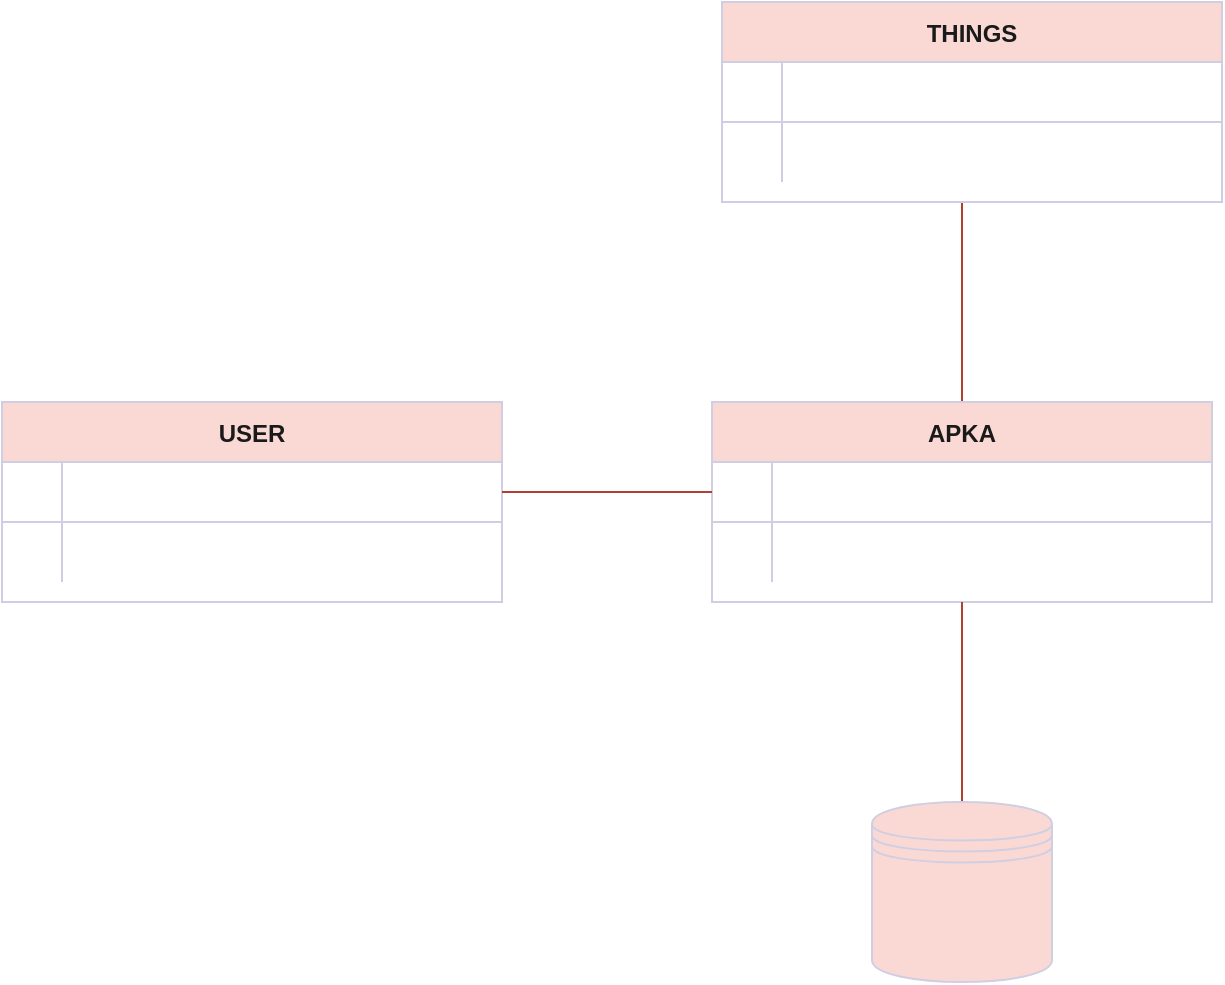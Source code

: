 <mxfile version="15.8.8" type="device"><diagram id="R2lEEEUBdFMjLlhIrx00" name="Page-1"><mxGraphModel dx="1422" dy="796" grid="1" gridSize="10" guides="1" tooltips="1" connect="1" arrows="1" fold="1" page="1" pageScale="1" pageWidth="850" pageHeight="1100" math="0" shadow="0" extFonts="Permanent Marker^https://fonts.googleapis.com/css?family=Permanent+Marker"><root><mxCell id="0"/><mxCell id="1" parent="0"/><mxCell id="KxV1_fATKzHE3gA73Ww6-19" style="edgeStyle=orthogonalEdgeStyle;curved=0;rounded=1;sketch=0;orthogonalLoop=1;jettySize=auto;html=1;fontColor=#1A1A1A;strokeColor=#ae4132;endArrow=none;endFill=0;fillColor=#fad9d5;" edge="1" parent="1" source="C-vyLk0tnHw3VtMMgP7b-23"><mxGeometry relative="1" as="geometry"><mxPoint x="550" y="220" as="targetPoint"/></mxGeometry></mxCell><mxCell id="C-vyLk0tnHw3VtMMgP7b-23" value="APKA" style="shape=table;startSize=30;container=1;collapsible=1;childLayout=tableLayout;fixedRows=1;rowLines=0;fontStyle=1;align=center;resizeLast=1;fillColor=#FAD9D5;strokeColor=#D0CEE2;fontColor=#1A1A1A;" parent="1" vertex="1"><mxGeometry x="425" y="320" width="250" height="100" as="geometry"/></mxCell><mxCell id="C-vyLk0tnHw3VtMMgP7b-24" value="" style="shape=partialRectangle;collapsible=0;dropTarget=0;pointerEvents=0;fillColor=none;points=[[0,0.5],[1,0.5]];portConstraint=eastwest;top=0;left=0;right=0;bottom=1;strokeColor=#D0CEE2;fontColor=#1A1A1A;" parent="C-vyLk0tnHw3VtMMgP7b-23" vertex="1"><mxGeometry y="30" width="250" height="30" as="geometry"/></mxCell><mxCell id="C-vyLk0tnHw3VtMMgP7b-25" value="" style="shape=partialRectangle;overflow=hidden;connectable=0;fillColor=none;top=0;left=0;bottom=0;right=0;fontStyle=1;strokeColor=#D0CEE2;fontColor=#1A1A1A;" parent="C-vyLk0tnHw3VtMMgP7b-24" vertex="1"><mxGeometry width="30" height="30" as="geometry"><mxRectangle width="30" height="30" as="alternateBounds"/></mxGeometry></mxCell><mxCell id="C-vyLk0tnHw3VtMMgP7b-26" value="" style="shape=partialRectangle;overflow=hidden;connectable=0;fillColor=none;top=0;left=0;bottom=0;right=0;align=left;spacingLeft=6;fontStyle=5;strokeColor=#D0CEE2;fontColor=#1A1A1A;" parent="C-vyLk0tnHw3VtMMgP7b-24" vertex="1"><mxGeometry x="30" width="220" height="30" as="geometry"><mxRectangle width="220" height="30" as="alternateBounds"/></mxGeometry></mxCell><mxCell id="C-vyLk0tnHw3VtMMgP7b-27" value="" style="shape=partialRectangle;collapsible=0;dropTarget=0;pointerEvents=0;fillColor=none;points=[[0,0.5],[1,0.5]];portConstraint=eastwest;top=0;left=0;right=0;bottom=0;strokeColor=#D0CEE2;fontColor=#1A1A1A;" parent="C-vyLk0tnHw3VtMMgP7b-23" vertex="1"><mxGeometry y="60" width="250" height="30" as="geometry"/></mxCell><mxCell id="C-vyLk0tnHw3VtMMgP7b-28" value="" style="shape=partialRectangle;overflow=hidden;connectable=0;fillColor=none;top=0;left=0;bottom=0;right=0;strokeColor=#D0CEE2;fontColor=#1A1A1A;" parent="C-vyLk0tnHw3VtMMgP7b-27" vertex="1"><mxGeometry width="30" height="30" as="geometry"><mxRectangle width="30" height="30" as="alternateBounds"/></mxGeometry></mxCell><mxCell id="C-vyLk0tnHw3VtMMgP7b-29" value="" style="shape=partialRectangle;overflow=hidden;connectable=0;fillColor=none;top=0;left=0;bottom=0;right=0;align=left;spacingLeft=6;strokeColor=#D0CEE2;fontColor=#1A1A1A;" parent="C-vyLk0tnHw3VtMMgP7b-27" vertex="1"><mxGeometry x="30" width="220" height="30" as="geometry"><mxRectangle width="220" height="30" as="alternateBounds"/></mxGeometry></mxCell><mxCell id="KxV1_fATKzHE3gA73Ww6-18" style="edgeStyle=orthogonalEdgeStyle;curved=0;rounded=1;sketch=0;orthogonalLoop=1;jettySize=auto;html=1;entryX=0.5;entryY=1;entryDx=0;entryDy=0;fontColor=#1A1A1A;strokeColor=#ae4132;startArrow=none;startFill=0;endArrow=none;endFill=0;fillColor=#fad9d5;" edge="1" parent="1" source="KxV1_fATKzHE3gA73Ww6-1" target="C-vyLk0tnHw3VtMMgP7b-23"><mxGeometry relative="1" as="geometry"/></mxCell><mxCell id="KxV1_fATKzHE3gA73Ww6-1" value="" style="shape=datastore;whiteSpace=wrap;html=1;fillColor=#FAD9D5;strokeColor=#D0CEE2;fontColor=#1A1A1A;" vertex="1" parent="1"><mxGeometry x="505" y="520" width="90" height="90" as="geometry"/></mxCell><mxCell id="KxV1_fATKzHE3gA73Ww6-4" value="THINGS" style="shape=table;startSize=30;container=1;collapsible=1;childLayout=tableLayout;fixedRows=1;rowLines=0;fontStyle=1;align=center;resizeLast=1;fillColor=#FAD9D5;strokeColor=#D0CEE2;fontColor=#1A1A1A;" vertex="1" parent="1"><mxGeometry x="430" y="120" width="250" height="100" as="geometry"/></mxCell><mxCell id="KxV1_fATKzHE3gA73Ww6-5" value="" style="shape=partialRectangle;collapsible=0;dropTarget=0;pointerEvents=0;fillColor=none;points=[[0,0.5],[1,0.5]];portConstraint=eastwest;top=0;left=0;right=0;bottom=1;strokeColor=#D0CEE2;fontColor=#1A1A1A;" vertex="1" parent="KxV1_fATKzHE3gA73Ww6-4"><mxGeometry y="30" width="250" height="30" as="geometry"/></mxCell><mxCell id="KxV1_fATKzHE3gA73Ww6-6" value="" style="shape=partialRectangle;overflow=hidden;connectable=0;fillColor=none;top=0;left=0;bottom=0;right=0;fontStyle=1;strokeColor=#D0CEE2;fontColor=#1A1A1A;" vertex="1" parent="KxV1_fATKzHE3gA73Ww6-5"><mxGeometry width="30" height="30" as="geometry"><mxRectangle width="30" height="30" as="alternateBounds"/></mxGeometry></mxCell><mxCell id="KxV1_fATKzHE3gA73Ww6-7" value="" style="shape=partialRectangle;overflow=hidden;connectable=0;fillColor=none;top=0;left=0;bottom=0;right=0;align=left;spacingLeft=6;fontStyle=5;strokeColor=#D0CEE2;fontColor=#1A1A1A;" vertex="1" parent="KxV1_fATKzHE3gA73Ww6-5"><mxGeometry x="30" width="220" height="30" as="geometry"><mxRectangle width="220" height="30" as="alternateBounds"/></mxGeometry></mxCell><mxCell id="KxV1_fATKzHE3gA73Ww6-8" value="" style="shape=partialRectangle;collapsible=0;dropTarget=0;pointerEvents=0;fillColor=none;points=[[0,0.5],[1,0.5]];portConstraint=eastwest;top=0;left=0;right=0;bottom=0;strokeColor=#D0CEE2;fontColor=#1A1A1A;" vertex="1" parent="KxV1_fATKzHE3gA73Ww6-4"><mxGeometry y="60" width="250" height="30" as="geometry"/></mxCell><mxCell id="KxV1_fATKzHE3gA73Ww6-9" value="" style="shape=partialRectangle;overflow=hidden;connectable=0;fillColor=none;top=0;left=0;bottom=0;right=0;strokeColor=#D0CEE2;fontColor=#1A1A1A;" vertex="1" parent="KxV1_fATKzHE3gA73Ww6-8"><mxGeometry width="30" height="30" as="geometry"><mxRectangle width="30" height="30" as="alternateBounds"/></mxGeometry></mxCell><mxCell id="KxV1_fATKzHE3gA73Ww6-10" value="" style="shape=partialRectangle;overflow=hidden;connectable=0;fillColor=none;top=0;left=0;bottom=0;right=0;align=left;spacingLeft=6;strokeColor=#D0CEE2;fontColor=#1A1A1A;" vertex="1" parent="KxV1_fATKzHE3gA73Ww6-8"><mxGeometry x="30" width="220" height="30" as="geometry"><mxRectangle width="220" height="30" as="alternateBounds"/></mxGeometry></mxCell><mxCell id="KxV1_fATKzHE3gA73Ww6-11" value="USER" style="shape=table;startSize=30;container=1;collapsible=1;childLayout=tableLayout;fixedRows=1;rowLines=0;fontStyle=1;align=center;resizeLast=1;fillColor=#FAD9D5;strokeColor=#D0CEE2;fontColor=#1A1A1A;" vertex="1" parent="1"><mxGeometry x="70" y="320" width="250" height="100" as="geometry"/></mxCell><mxCell id="KxV1_fATKzHE3gA73Ww6-12" value="" style="shape=partialRectangle;collapsible=0;dropTarget=0;pointerEvents=0;fillColor=none;points=[[0,0.5],[1,0.5]];portConstraint=eastwest;top=0;left=0;right=0;bottom=1;strokeColor=#D0CEE2;fontColor=#1A1A1A;" vertex="1" parent="KxV1_fATKzHE3gA73Ww6-11"><mxGeometry y="30" width="250" height="30" as="geometry"/></mxCell><mxCell id="KxV1_fATKzHE3gA73Ww6-13" value="" style="shape=partialRectangle;overflow=hidden;connectable=0;fillColor=none;top=0;left=0;bottom=0;right=0;fontStyle=1;strokeColor=#D0CEE2;fontColor=#1A1A1A;" vertex="1" parent="KxV1_fATKzHE3gA73Ww6-12"><mxGeometry width="30" height="30" as="geometry"><mxRectangle width="30" height="30" as="alternateBounds"/></mxGeometry></mxCell><mxCell id="KxV1_fATKzHE3gA73Ww6-14" value="" style="shape=partialRectangle;overflow=hidden;connectable=0;fillColor=none;top=0;left=0;bottom=0;right=0;align=left;spacingLeft=6;fontStyle=5;strokeColor=#D0CEE2;fontColor=#1A1A1A;" vertex="1" parent="KxV1_fATKzHE3gA73Ww6-12"><mxGeometry x="30" width="220" height="30" as="geometry"><mxRectangle width="220" height="30" as="alternateBounds"/></mxGeometry></mxCell><mxCell id="KxV1_fATKzHE3gA73Ww6-15" value="" style="shape=partialRectangle;collapsible=0;dropTarget=0;pointerEvents=0;fillColor=none;points=[[0,0.5],[1,0.5]];portConstraint=eastwest;top=0;left=0;right=0;bottom=0;strokeColor=#D0CEE2;fontColor=#1A1A1A;" vertex="1" parent="KxV1_fATKzHE3gA73Ww6-11"><mxGeometry y="60" width="250" height="30" as="geometry"/></mxCell><mxCell id="KxV1_fATKzHE3gA73Ww6-16" value="" style="shape=partialRectangle;overflow=hidden;connectable=0;fillColor=none;top=0;left=0;bottom=0;right=0;strokeColor=#D0CEE2;fontColor=#1A1A1A;" vertex="1" parent="KxV1_fATKzHE3gA73Ww6-15"><mxGeometry width="30" height="30" as="geometry"><mxRectangle width="30" height="30" as="alternateBounds"/></mxGeometry></mxCell><mxCell id="KxV1_fATKzHE3gA73Ww6-17" value="" style="shape=partialRectangle;overflow=hidden;connectable=0;fillColor=none;top=0;left=0;bottom=0;right=0;align=left;spacingLeft=6;strokeColor=#D0CEE2;fontColor=#1A1A1A;" vertex="1" parent="KxV1_fATKzHE3gA73Ww6-15"><mxGeometry x="30" width="220" height="30" as="geometry"><mxRectangle width="220" height="30" as="alternateBounds"/></mxGeometry></mxCell><mxCell id="KxV1_fATKzHE3gA73Ww6-20" style="edgeStyle=orthogonalEdgeStyle;curved=0;rounded=1;sketch=0;orthogonalLoop=1;jettySize=auto;html=1;entryX=0;entryY=0.5;entryDx=0;entryDy=0;fontColor=#1A1A1A;endArrow=none;endFill=0;strokeColor=#ae4132;fillColor=#fad9d5;" edge="1" parent="1" source="KxV1_fATKzHE3gA73Ww6-12" target="C-vyLk0tnHw3VtMMgP7b-24"><mxGeometry relative="1" as="geometry"/></mxCell></root></mxGraphModel></diagram></mxfile>